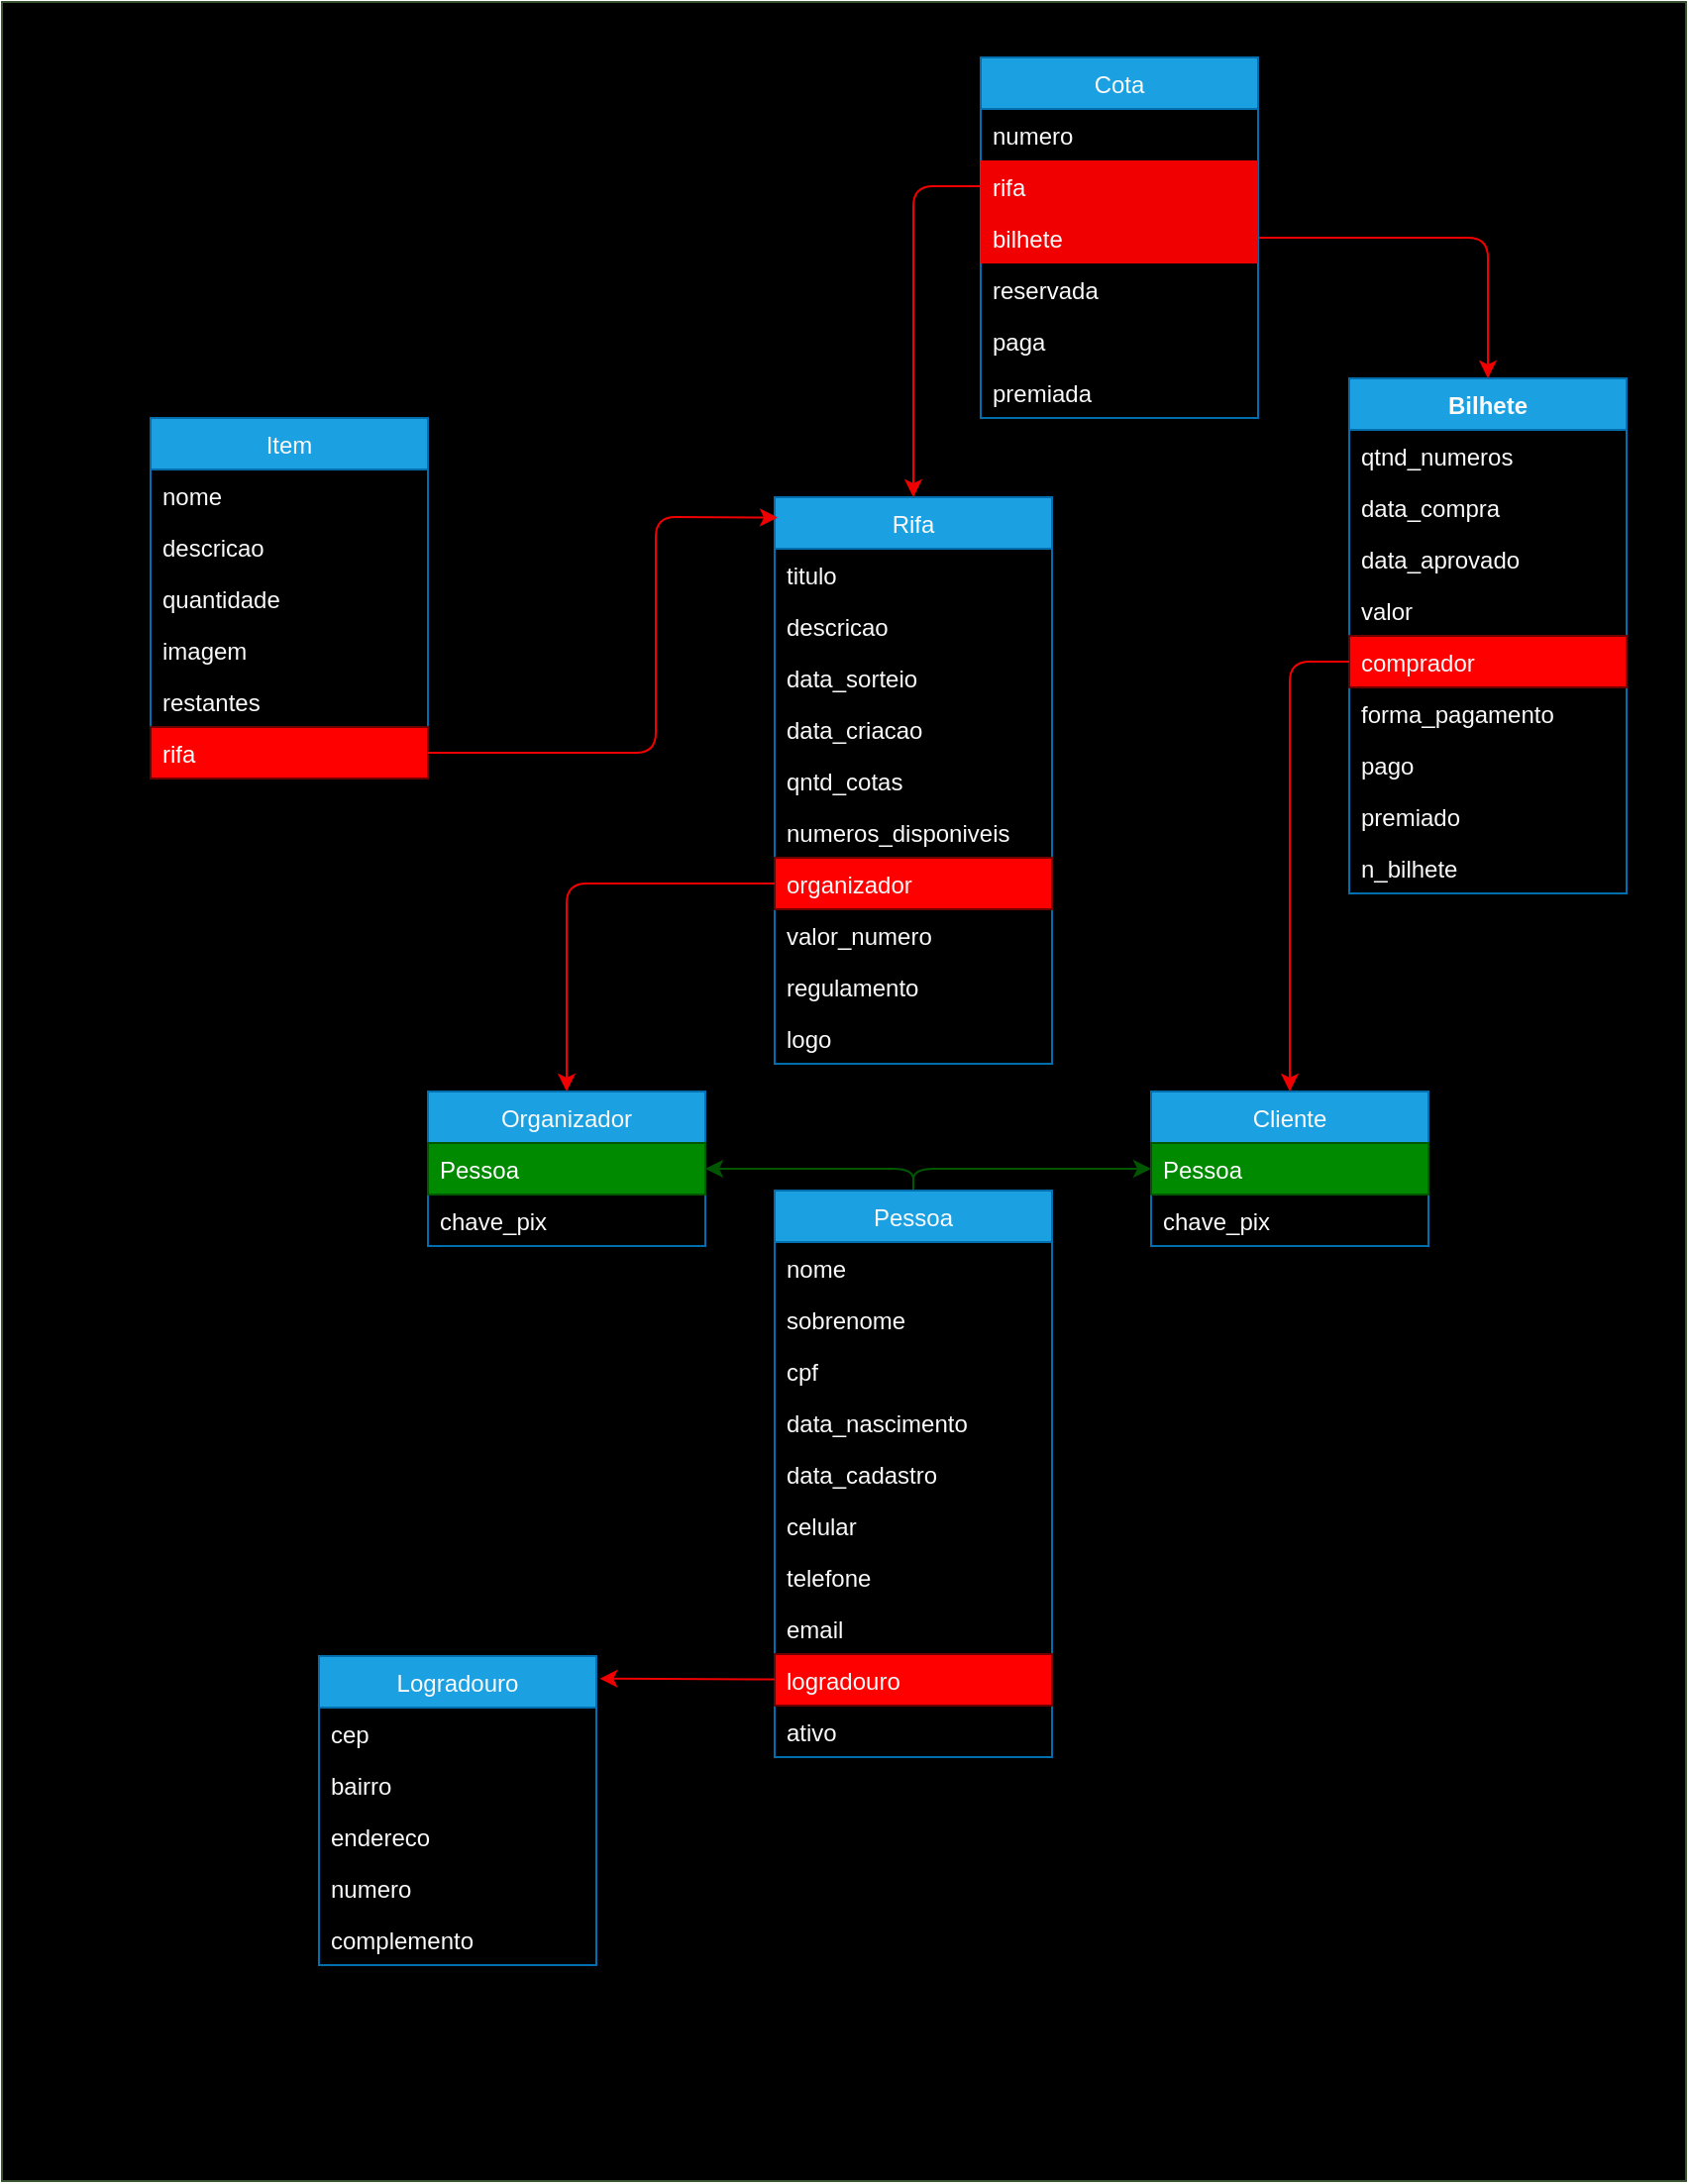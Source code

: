 <mxfile>
    <diagram id="74KUDokxRXdNBWnlfZZU" name="relacionamento_db">
        <mxGraphModel dx="882" dy="426" grid="1" gridSize="10" guides="1" tooltips="1" connect="1" arrows="1" fold="1" page="1" pageScale="1" pageWidth="850" pageHeight="1100" math="0" shadow="0">
            <root>
                <mxCell id="0"/>
                <mxCell id="1" parent="0"/>
                <mxCell id="96" value="" style="rounded=0;whiteSpace=wrap;html=1;fillColor=#000000;fontColor=#ffffff;strokeColor=#3A5431;" parent="1" vertex="1">
                    <mxGeometry width="850" height="1100" as="geometry"/>
                </mxCell>
                <mxCell id="20" value="Bilhete" style="swimlane;fontStyle=1;childLayout=stackLayout;horizontal=1;startSize=26;fillColor=#1ba1e2;horizontalStack=0;resizeParent=1;resizeParentMax=0;resizeLast=0;collapsible=1;marginBottom=0;fontColor=#FAFAFA;strokeColor=#006EAF;" parent="1" vertex="1">
                    <mxGeometry x="680" y="190" width="140" height="260" as="geometry"/>
                </mxCell>
                <mxCell id="43" value="qtnd_numeros" style="text;strokeColor=none;fillColor=none;align=left;verticalAlign=top;spacingLeft=4;spacingRight=4;overflow=hidden;rotatable=0;points=[[0,0.5],[1,0.5]];portConstraint=eastwest;fontColor=#FAFAFA;" parent="20" vertex="1">
                    <mxGeometry y="26" width="140" height="26" as="geometry"/>
                </mxCell>
                <mxCell id="23" value="data_compra" style="text;strokeColor=none;fillColor=none;align=left;verticalAlign=top;spacingLeft=4;spacingRight=4;overflow=hidden;rotatable=0;points=[[0,0.5],[1,0.5]];portConstraint=eastwest;fontColor=#FAFAFA;" parent="20" vertex="1">
                    <mxGeometry y="52" width="140" height="26" as="geometry"/>
                </mxCell>
                <mxCell id="41" value="data_aprovado" style="text;strokeColor=none;fillColor=none;align=left;verticalAlign=top;spacingLeft=4;spacingRight=4;overflow=hidden;rotatable=0;points=[[0,0.5],[1,0.5]];portConstraint=eastwest;fontColor=#FAFAFA;" parent="20" vertex="1">
                    <mxGeometry y="78" width="140" height="26" as="geometry"/>
                </mxCell>
                <mxCell id="42" value="valor" style="text;strokeColor=none;fillColor=none;align=left;verticalAlign=top;spacingLeft=4;spacingRight=4;overflow=hidden;rotatable=0;points=[[0,0.5],[1,0.5]];portConstraint=eastwest;fontColor=#FAFAFA;" parent="20" vertex="1">
                    <mxGeometry y="104" width="140" height="26" as="geometry"/>
                </mxCell>
                <mxCell id="45" value="comprador" style="text;strokeColor=#6F0000;fillColor=#FF0000;align=left;verticalAlign=top;spacingLeft=4;spacingRight=4;overflow=hidden;rotatable=0;points=[[0,0.5],[1,0.5]];portConstraint=eastwest;fontColor=#FAFAFA;" parent="20" vertex="1">
                    <mxGeometry y="130" width="140" height="26" as="geometry"/>
                </mxCell>
                <mxCell id="46" value="forma_pagamento" style="text;strokeColor=none;fillColor=none;align=left;verticalAlign=top;spacingLeft=4;spacingRight=4;overflow=hidden;rotatable=0;points=[[0,0.5],[1,0.5]];portConstraint=eastwest;fontColor=#FAFAFA;" parent="20" vertex="1">
                    <mxGeometry y="156" width="140" height="26" as="geometry"/>
                </mxCell>
                <mxCell id="44" value="pago" style="text;strokeColor=none;fillColor=none;align=left;verticalAlign=top;spacingLeft=4;spacingRight=4;overflow=hidden;rotatable=0;points=[[0,0.5],[1,0.5]];portConstraint=eastwest;fontColor=#FAFAFA;" parent="20" vertex="1">
                    <mxGeometry y="182" width="140" height="26" as="geometry"/>
                </mxCell>
                <mxCell id="47" value="premiado" style="text;strokeColor=none;fillColor=none;align=left;verticalAlign=top;spacingLeft=4;spacingRight=4;overflow=hidden;rotatable=0;points=[[0,0.5],[1,0.5]];portConstraint=eastwest;fontColor=#FAFAFA;" parent="20" vertex="1">
                    <mxGeometry y="208" width="140" height="26" as="geometry"/>
                </mxCell>
                <mxCell id="48" value="n_bilhete" style="text;strokeColor=none;fillColor=none;align=left;verticalAlign=top;spacingLeft=4;spacingRight=4;overflow=hidden;rotatable=0;points=[[0,0.5],[1,0.5]];portConstraint=eastwest;fontColor=#FAFAFA;" parent="20" vertex="1">
                    <mxGeometry y="234" width="140" height="26" as="geometry"/>
                </mxCell>
                <mxCell id="24" value="Item" style="swimlane;fontStyle=0;childLayout=stackLayout;horizontal=1;startSize=26;fillColor=#1ba1e2;horizontalStack=0;resizeParent=1;resizeParentMax=0;resizeLast=0;collapsible=1;marginBottom=0;fontColor=#FAFAFA;strokeColor=#006EAF;" parent="1" vertex="1">
                    <mxGeometry x="75" y="210" width="140" height="182" as="geometry"/>
                </mxCell>
                <mxCell id="25" value="nome" style="text;strokeColor=none;fillColor=none;align=left;verticalAlign=top;spacingLeft=4;spacingRight=4;overflow=hidden;rotatable=0;points=[[0,0.5],[1,0.5]];portConstraint=eastwest;fontColor=#FAFAFA;" parent="24" vertex="1">
                    <mxGeometry y="26" width="140" height="26" as="geometry"/>
                </mxCell>
                <mxCell id="26" value="descricao" style="text;strokeColor=none;fillColor=none;align=left;verticalAlign=top;spacingLeft=4;spacingRight=4;overflow=hidden;rotatable=0;points=[[0,0.5],[1,0.5]];portConstraint=eastwest;fontColor=#FAFAFA;" parent="24" vertex="1">
                    <mxGeometry y="52" width="140" height="26" as="geometry"/>
                </mxCell>
                <mxCell id="27" value="quantidade" style="text;strokeColor=none;fillColor=none;align=left;verticalAlign=top;spacingLeft=4;spacingRight=4;overflow=hidden;rotatable=0;points=[[0,0.5],[1,0.5]];portConstraint=eastwest;fontColor=#FAFAFA;" parent="24" vertex="1">
                    <mxGeometry y="78" width="140" height="26" as="geometry"/>
                </mxCell>
                <mxCell id="49" value="imagem" style="text;strokeColor=none;fillColor=none;align=left;verticalAlign=top;spacingLeft=4;spacingRight=4;overflow=hidden;rotatable=0;points=[[0,0.5],[1,0.5]];portConstraint=eastwest;fontColor=#FAFAFA;" parent="24" vertex="1">
                    <mxGeometry y="104" width="140" height="26" as="geometry"/>
                </mxCell>
                <mxCell id="50" value="restantes" style="text;strokeColor=none;fillColor=none;align=left;verticalAlign=top;spacingLeft=4;spacingRight=4;overflow=hidden;rotatable=0;points=[[0,0.5],[1,0.5]];portConstraint=eastwest;fontColor=#FAFAFA;" parent="24" vertex="1">
                    <mxGeometry y="130" width="140" height="26" as="geometry"/>
                </mxCell>
                <mxCell id="98" value="rifa" style="text;strokeColor=#6F0000;fillColor=#FF0000;align=left;verticalAlign=top;spacingLeft=4;spacingRight=4;overflow=hidden;rotatable=0;points=[[0,0.5],[1,0.5]];portConstraint=eastwest;fontColor=#ffffff;" parent="24" vertex="1">
                    <mxGeometry y="156" width="140" height="26" as="geometry"/>
                </mxCell>
                <mxCell id="28" value="Rifa" style="swimlane;fontStyle=0;childLayout=stackLayout;horizontal=1;startSize=26;fillColor=#1ba1e2;horizontalStack=0;resizeParent=1;resizeParentMax=0;resizeLast=0;collapsible=1;marginBottom=0;fontColor=#FAFAFA;strokeColor=#006EAF;" parent="1" vertex="1">
                    <mxGeometry x="390" y="250" width="140" height="286" as="geometry"/>
                </mxCell>
                <mxCell id="30" value="titulo" style="text;strokeColor=none;fillColor=none;align=left;verticalAlign=top;spacingLeft=4;spacingRight=4;overflow=hidden;rotatable=0;points=[[0,0.5],[1,0.5]];portConstraint=eastwest;fontColor=#FAFAFA;" parent="28" vertex="1">
                    <mxGeometry y="26" width="140" height="26" as="geometry"/>
                </mxCell>
                <mxCell id="29" value="descricao" style="text;strokeColor=none;fillColor=none;align=left;verticalAlign=top;spacingLeft=4;spacingRight=4;overflow=hidden;rotatable=0;points=[[0,0.5],[1,0.5]];portConstraint=eastwest;fontColor=#FAFAFA;" parent="28" vertex="1">
                    <mxGeometry y="52" width="140" height="26" as="geometry"/>
                </mxCell>
                <mxCell id="32" value="data_sorteio" style="text;strokeColor=none;fillColor=none;align=left;verticalAlign=top;spacingLeft=4;spacingRight=4;overflow=hidden;rotatable=0;points=[[0,0.5],[1,0.5]];portConstraint=eastwest;fontColor=#FAFAFA;" parent="28" vertex="1">
                    <mxGeometry y="78" width="140" height="26" as="geometry"/>
                </mxCell>
                <mxCell id="31" value="data_criacao" style="text;strokeColor=none;fillColor=none;align=left;verticalAlign=top;spacingLeft=4;spacingRight=4;overflow=hidden;rotatable=0;points=[[0,0.5],[1,0.5]];portConstraint=eastwest;fontColor=#FAFAFA;" parent="28" vertex="1">
                    <mxGeometry y="104" width="140" height="26" as="geometry"/>
                </mxCell>
                <mxCell id="33" value="qntd_cotas" style="text;strokeColor=none;fillColor=none;align=left;verticalAlign=top;spacingLeft=4;spacingRight=4;overflow=hidden;rotatable=0;points=[[0,0.5],[1,0.5]];portConstraint=eastwest;fontColor=#FAFAFA;" parent="28" vertex="1">
                    <mxGeometry y="130" width="140" height="26" as="geometry"/>
                </mxCell>
                <mxCell id="38" value="numeros_disponiveis" style="text;strokeColor=none;fillColor=none;align=left;verticalAlign=top;spacingLeft=4;spacingRight=4;overflow=hidden;rotatable=0;points=[[0,0.5],[1,0.5]];portConstraint=eastwest;fontColor=#FAFAFA;" parent="28" vertex="1">
                    <mxGeometry y="156" width="140" height="26" as="geometry"/>
                </mxCell>
                <mxCell id="100" style="edgeStyle=none;html=1;exitX=0;exitY=0.5;exitDx=0;exitDy=0;" parent="28" target="28" edge="1">
                    <mxGeometry relative="1" as="geometry">
                        <mxPoint y="195" as="sourcePoint"/>
                    </mxGeometry>
                </mxCell>
                <mxCell id="34" value="organizador" style="text;strokeColor=#6F0000;fillColor=#FF0000;align=left;verticalAlign=top;spacingLeft=4;spacingRight=4;overflow=hidden;rotatable=0;points=[[0,0.5],[1,0.5]];portConstraint=eastwest;fontColor=#FAFAFA;" parent="28" vertex="1">
                    <mxGeometry y="182" width="140" height="26" as="geometry"/>
                </mxCell>
                <mxCell id="36" value="valor_numero" style="text;strokeColor=none;fillColor=none;align=left;verticalAlign=top;spacingLeft=4;spacingRight=4;overflow=hidden;rotatable=0;points=[[0,0.5],[1,0.5]];portConstraint=eastwest;fontColor=#FAFAFA;" parent="28" vertex="1">
                    <mxGeometry y="208" width="140" height="26" as="geometry"/>
                </mxCell>
                <mxCell id="39" value="regulamento" style="text;strokeColor=none;fillColor=none;align=left;verticalAlign=top;spacingLeft=4;spacingRight=4;overflow=hidden;rotatable=0;points=[[0,0.5],[1,0.5]];portConstraint=eastwest;fontColor=#FAFAFA;" parent="28" vertex="1">
                    <mxGeometry y="234" width="140" height="26" as="geometry"/>
                </mxCell>
                <mxCell id="40" value="logo" style="text;strokeColor=none;fillColor=none;align=left;verticalAlign=top;spacingLeft=4;spacingRight=4;overflow=hidden;rotatable=0;points=[[0,0.5],[1,0.5]];portConstraint=eastwest;fontColor=#FAFAFA;" parent="28" vertex="1">
                    <mxGeometry y="260" width="140" height="26" as="geometry"/>
                </mxCell>
                <mxCell id="119" style="edgeStyle=none;html=1;entryX=0;entryY=0.5;entryDx=0;entryDy=0;strokeColor=#005700;exitX=0.5;exitY=0;exitDx=0;exitDy=0;fillColor=#008a00;" edge="1" parent="1" source="51" target="78">
                    <mxGeometry relative="1" as="geometry">
                        <Array as="points">
                            <mxPoint x="460" y="589"/>
                        </Array>
                    </mxGeometry>
                </mxCell>
                <mxCell id="121" style="edgeStyle=none;html=1;exitX=0.5;exitY=0;exitDx=0;exitDy=0;entryX=1;entryY=0.5;entryDx=0;entryDy=0;strokeColor=#005700;fillColor=#008a00;" edge="1" parent="1" source="51" target="81">
                    <mxGeometry relative="1" as="geometry">
                        <Array as="points">
                            <mxPoint x="460" y="589"/>
                        </Array>
                    </mxGeometry>
                </mxCell>
                <mxCell id="51" value="Pessoa" style="swimlane;fontStyle=0;childLayout=stackLayout;horizontal=1;startSize=26;fillColor=#1ba1e2;horizontalStack=0;resizeParent=1;resizeParentMax=0;resizeLast=0;collapsible=1;marginBottom=0;fontColor=#FAFAFA;strokeColor=#006EAF;" parent="1" vertex="1">
                    <mxGeometry x="390" y="600" width="140" height="286" as="geometry"/>
                </mxCell>
                <mxCell id="52" value="nome" style="text;strokeColor=none;fillColor=none;align=left;verticalAlign=top;spacingLeft=4;spacingRight=4;overflow=hidden;rotatable=0;points=[[0,0.5],[1,0.5]];portConstraint=eastwest;fontColor=#FAFAFA;" parent="51" vertex="1">
                    <mxGeometry y="26" width="140" height="26" as="geometry"/>
                </mxCell>
                <mxCell id="53" value="sobrenome" style="text;strokeColor=none;fillColor=none;align=left;verticalAlign=top;spacingLeft=4;spacingRight=4;overflow=hidden;rotatable=0;points=[[0,0.5],[1,0.5]];portConstraint=eastwest;fontColor=#FAFAFA;" parent="51" vertex="1">
                    <mxGeometry y="52" width="140" height="26" as="geometry"/>
                </mxCell>
                <mxCell id="54" value="cpf" style="text;strokeColor=none;fillColor=none;align=left;verticalAlign=top;spacingLeft=4;spacingRight=4;overflow=hidden;rotatable=0;points=[[0,0.5],[1,0.5]];portConstraint=eastwest;fontColor=#FAFAFA;" parent="51" vertex="1">
                    <mxGeometry y="78" width="140" height="26" as="geometry"/>
                </mxCell>
                <mxCell id="55" value="data_nascimento" style="text;strokeColor=none;fillColor=none;align=left;verticalAlign=top;spacingLeft=4;spacingRight=4;overflow=hidden;rotatable=0;points=[[0,0.5],[1,0.5]];portConstraint=eastwest;fontColor=#FAFAFA;" parent="51" vertex="1">
                    <mxGeometry y="104" width="140" height="26" as="geometry"/>
                </mxCell>
                <mxCell id="56" value="data_cadastro" style="text;strokeColor=none;fillColor=none;align=left;verticalAlign=top;spacingLeft=4;spacingRight=4;overflow=hidden;rotatable=0;points=[[0,0.5],[1,0.5]];portConstraint=eastwest;fontColor=#FAFAFA;" parent="51" vertex="1">
                    <mxGeometry y="130" width="140" height="26" as="geometry"/>
                </mxCell>
                <mxCell id="57" value="celular" style="text;strokeColor=none;fillColor=none;align=left;verticalAlign=top;spacingLeft=4;spacingRight=4;overflow=hidden;rotatable=0;points=[[0,0.5],[1,0.5]];portConstraint=eastwest;fontColor=#FAFAFA;" parent="51" vertex="1">
                    <mxGeometry y="156" width="140" height="26" as="geometry"/>
                </mxCell>
                <mxCell id="58" value="telefone" style="text;strokeColor=none;fillColor=none;align=left;verticalAlign=top;spacingLeft=4;spacingRight=4;overflow=hidden;rotatable=0;points=[[0,0.5],[1,0.5]];portConstraint=eastwest;fontColor=#FAFAFA;" parent="51" vertex="1">
                    <mxGeometry y="182" width="140" height="26" as="geometry"/>
                </mxCell>
                <mxCell id="59" value="email" style="text;strokeColor=none;fillColor=none;align=left;verticalAlign=top;spacingLeft=4;spacingRight=4;overflow=hidden;rotatable=0;points=[[0,0.5],[1,0.5]];portConstraint=eastwest;fontColor=#FAFAFA;" parent="51" vertex="1">
                    <mxGeometry y="208" width="140" height="26" as="geometry"/>
                </mxCell>
                <mxCell id="60" value="logradouro" style="text;strokeColor=#6F0000;fillColor=#FF0000;align=left;verticalAlign=top;spacingLeft=4;spacingRight=4;overflow=hidden;rotatable=0;points=[[0,0.5],[1,0.5]];portConstraint=eastwest;fontColor=#FAFAFA;" parent="51" vertex="1">
                    <mxGeometry y="234" width="140" height="26" as="geometry"/>
                </mxCell>
                <mxCell id="61" value="ativo" style="text;strokeColor=none;fillColor=none;align=left;verticalAlign=top;spacingLeft=4;spacingRight=4;overflow=hidden;rotatable=0;points=[[0,0.5],[1,0.5]];portConstraint=eastwest;fontColor=#FAFAFA;" parent="51" vertex="1">
                    <mxGeometry y="260" width="140" height="26" as="geometry"/>
                </mxCell>
                <mxCell id="69" value="Logradouro" style="swimlane;fontStyle=0;childLayout=stackLayout;horizontal=1;startSize=26;fillColor=#1ba1e2;horizontalStack=0;resizeParent=1;resizeParentMax=0;resizeLast=0;collapsible=1;marginBottom=0;strokeColor=#006EAF;fontColor=#FAFAFA;" parent="1" vertex="1">
                    <mxGeometry x="160" y="835" width="140" height="156" as="geometry"/>
                </mxCell>
                <mxCell id="72" value="cep" style="text;strokeColor=none;fillColor=none;align=left;verticalAlign=top;spacingLeft=4;spacingRight=4;overflow=hidden;rotatable=0;points=[[0,0.5],[1,0.5]];portConstraint=eastwest;fontColor=#FAFAFA;" parent="69" vertex="1">
                    <mxGeometry y="26" width="140" height="26" as="geometry"/>
                </mxCell>
                <mxCell id="70" value="bairro" style="text;strokeColor=none;fillColor=none;align=left;verticalAlign=top;spacingLeft=4;spacingRight=4;overflow=hidden;rotatable=0;points=[[0,0.5],[1,0.5]];portConstraint=eastwest;fontColor=#FAFAFA;" parent="69" vertex="1">
                    <mxGeometry y="52" width="140" height="26" as="geometry"/>
                </mxCell>
                <mxCell id="71" value="endereco" style="text;strokeColor=none;fillColor=none;align=left;verticalAlign=top;spacingLeft=4;spacingRight=4;overflow=hidden;rotatable=0;points=[[0,0.5],[1,0.5]];portConstraint=eastwest;fontColor=#FAFAFA;" parent="69" vertex="1">
                    <mxGeometry y="78" width="140" height="26" as="geometry"/>
                </mxCell>
                <mxCell id="73" value="numero" style="text;strokeColor=none;fillColor=none;align=left;verticalAlign=top;spacingLeft=4;spacingRight=4;overflow=hidden;rotatable=0;points=[[0,0.5],[1,0.5]];portConstraint=eastwest;fontColor=#FAFAFA;" parent="69" vertex="1">
                    <mxGeometry y="104" width="140" height="26" as="geometry"/>
                </mxCell>
                <mxCell id="74" value="complemento" style="text;strokeColor=none;fillColor=none;align=left;verticalAlign=top;spacingLeft=4;spacingRight=4;overflow=hidden;rotatable=0;points=[[0,0.5],[1,0.5]];portConstraint=eastwest;fontColor=#FAFAFA;" parent="69" vertex="1">
                    <mxGeometry y="130" width="140" height="26" as="geometry"/>
                </mxCell>
                <mxCell id="77" value="Cliente" style="swimlane;fontStyle=0;childLayout=stackLayout;horizontal=1;startSize=26;fillColor=#1ba1e2;horizontalStack=0;resizeParent=1;resizeParentMax=0;resizeLast=0;collapsible=1;marginBottom=0;fontColor=#FAFAFA;strokeColor=#006EAF;" parent="1" vertex="1">
                    <mxGeometry x="580" y="550" width="140" height="78" as="geometry"/>
                </mxCell>
                <mxCell id="78" value="Pessoa" style="text;strokeColor=#005700;fillColor=#008a00;align=left;verticalAlign=top;spacingLeft=4;spacingRight=4;overflow=hidden;rotatable=0;points=[[0,0.5],[1,0.5]];portConstraint=eastwest;fontColor=#ffffff;" parent="77" vertex="1">
                    <mxGeometry y="26" width="140" height="26" as="geometry"/>
                </mxCell>
                <mxCell id="79" value="chave_pix" style="text;strokeColor=none;fillColor=none;align=left;verticalAlign=top;spacingLeft=4;spacingRight=4;overflow=hidden;rotatable=0;points=[[0,0.5],[1,0.5]];portConstraint=eastwest;fontColor=#FAFAFA;" parent="77" vertex="1">
                    <mxGeometry y="52" width="140" height="26" as="geometry"/>
                </mxCell>
                <mxCell id="80" value="Organizador" style="swimlane;fontStyle=0;childLayout=stackLayout;horizontal=1;startSize=26;fillColor=#1ba1e2;horizontalStack=0;resizeParent=1;resizeParentMax=0;resizeLast=0;collapsible=1;marginBottom=0;fontColor=#FAFAFA;strokeColor=#006EAF;" parent="1" vertex="1">
                    <mxGeometry x="215" y="550" width="140" height="78" as="geometry"/>
                </mxCell>
                <mxCell id="81" value="Pessoa" style="text;strokeColor=#005700;fillColor=#008a00;align=left;verticalAlign=top;spacingLeft=4;spacingRight=4;overflow=hidden;rotatable=0;points=[[0,0.5],[1,0.5]];portConstraint=eastwest;fontColor=#ffffff;" parent="80" vertex="1">
                    <mxGeometry y="26" width="140" height="26" as="geometry"/>
                </mxCell>
                <mxCell id="82" value="chave_pix" style="text;strokeColor=none;fillColor=none;align=left;verticalAlign=top;spacingLeft=4;spacingRight=4;overflow=hidden;rotatable=0;points=[[0,0.5],[1,0.5]];portConstraint=eastwest;fontColor=#FAFAFA;" parent="80" vertex="1">
                    <mxGeometry y="52" width="140" height="26" as="geometry"/>
                </mxCell>
                <mxCell id="101" style="edgeStyle=none;html=1;entryX=0.011;entryY=0.036;entryDx=0;entryDy=0;entryPerimeter=0;strokeColor=#F00000;" parent="1" source="98" target="28" edge="1">
                    <mxGeometry relative="1" as="geometry">
                        <Array as="points">
                            <mxPoint x="330" y="379"/>
                            <mxPoint x="330" y="260"/>
                        </Array>
                    </mxGeometry>
                </mxCell>
                <mxCell id="126" style="edgeStyle=none;html=1;exitX=1;exitY=0.5;exitDx=0;exitDy=0;entryX=0.5;entryY=0;entryDx=0;entryDy=0;strokeColor=#F00000;" edge="1" parent="1" source="102" target="20">
                    <mxGeometry relative="1" as="geometry">
                        <Array as="points">
                            <mxPoint x="750" y="119"/>
                        </Array>
                    </mxGeometry>
                </mxCell>
                <mxCell id="102" value="Cota" style="swimlane;fontStyle=0;childLayout=stackLayout;horizontal=1;startSize=26;fillColor=#1ba1e2;horizontalStack=0;resizeParent=1;resizeParentMax=0;resizeLast=0;collapsible=1;marginBottom=0;fontColor=#FAFAFA;strokeColor=#006EAF;" vertex="1" parent="1">
                    <mxGeometry x="494" y="28" width="140" height="182" as="geometry"/>
                </mxCell>
                <mxCell id="103" value="numero" style="text;strokeColor=none;fillColor=none;align=left;verticalAlign=top;spacingLeft=4;spacingRight=4;overflow=hidden;rotatable=0;points=[[0,0.5],[1,0.5]];portConstraint=eastwest;fontColor=#FAFAFA;" vertex="1" parent="102">
                    <mxGeometry y="26" width="140" height="26" as="geometry"/>
                </mxCell>
                <mxCell id="104" value="rifa" style="text;strokeColor=none;fillColor=#F00000;align=left;verticalAlign=top;spacingLeft=4;spacingRight=4;overflow=hidden;rotatable=0;points=[[0,0.5],[1,0.5]];portConstraint=eastwest;fontColor=#FAFAFA;" vertex="1" parent="102">
                    <mxGeometry y="52" width="140" height="26" as="geometry"/>
                </mxCell>
                <mxCell id="110" value="bilhete" style="text;strokeColor=none;fillColor=#F00000;align=left;verticalAlign=top;spacingLeft=4;spacingRight=4;overflow=hidden;rotatable=0;points=[[0,0.5],[1,0.5]];portConstraint=eastwest;fontColor=#FAFAFA;" vertex="1" parent="102">
                    <mxGeometry y="78" width="140" height="26" as="geometry"/>
                </mxCell>
                <mxCell id="123" value="reservada" style="text;strokeColor=none;fillColor=none;align=left;verticalAlign=top;spacingLeft=4;spacingRight=4;overflow=hidden;rotatable=0;points=[[0,0.5],[1,0.5]];portConstraint=eastwest;fontColor=#FAFAFA;" vertex="1" parent="102">
                    <mxGeometry y="104" width="140" height="26" as="geometry"/>
                </mxCell>
                <mxCell id="105" value="paga" style="text;strokeColor=none;fillColor=none;align=left;verticalAlign=top;spacingLeft=4;spacingRight=4;overflow=hidden;rotatable=0;points=[[0,0.5],[1,0.5]];portConstraint=eastwest;fontColor=#FAFAFA;" vertex="1" parent="102">
                    <mxGeometry y="130" width="140" height="26" as="geometry"/>
                </mxCell>
                <mxCell id="109" value="premiada" style="text;strokeColor=none;fillColor=none;align=left;verticalAlign=top;spacingLeft=4;spacingRight=4;overflow=hidden;rotatable=0;points=[[0,0.5],[1,0.5]];portConstraint=eastwest;fontColor=#FAFAFA;" vertex="1" parent="102">
                    <mxGeometry y="156" width="140" height="26" as="geometry"/>
                </mxCell>
                <mxCell id="112" style="edgeStyle=none;html=1;exitX=0;exitY=0.5;exitDx=0;exitDy=0;entryX=0.5;entryY=0;entryDx=0;entryDy=0;strokeColor=#F00000;" edge="1" parent="1" source="34" target="80">
                    <mxGeometry relative="1" as="geometry">
                        <Array as="points">
                            <mxPoint x="285" y="445"/>
                        </Array>
                    </mxGeometry>
                </mxCell>
                <mxCell id="113" style="edgeStyle=none;html=1;exitX=0;exitY=0.5;exitDx=0;exitDy=0;strokeColor=#F00000;" edge="1" parent="1" source="45" target="77">
                    <mxGeometry relative="1" as="geometry">
                        <Array as="points">
                            <mxPoint x="650" y="333"/>
                        </Array>
                    </mxGeometry>
                </mxCell>
                <mxCell id="122" style="edgeStyle=none;html=1;entryX=1.012;entryY=0.073;entryDx=0;entryDy=0;entryPerimeter=0;strokeColor=#F00000;" edge="1" parent="1" source="60" target="69">
                    <mxGeometry relative="1" as="geometry"/>
                </mxCell>
                <mxCell id="124" style="edgeStyle=none;html=1;exitX=0;exitY=0.5;exitDx=0;exitDy=0;entryX=0.5;entryY=0;entryDx=0;entryDy=0;strokeColor=#F00000;" edge="1" parent="1" source="104" target="28">
                    <mxGeometry relative="1" as="geometry">
                        <Array as="points">
                            <mxPoint x="460" y="93"/>
                        </Array>
                    </mxGeometry>
                </mxCell>
            </root>
        </mxGraphModel>
    </diagram>
    <diagram id="L1arvHy8pMVtURnHSGCc" name="caso_de_uso">
        <mxGraphModel dx="1405" dy="851" grid="1" gridSize="10" guides="1" tooltips="1" connect="1" arrows="1" fold="1" page="1" pageScale="1" pageWidth="850" pageHeight="1100" math="0" shadow="0">
            <root>
                <mxCell id="imxi-GPrvN9rLPtUSFKg-0"/>
                <mxCell id="imxi-GPrvN9rLPtUSFKg-1" parent="imxi-GPrvN9rLPtUSFKg-0"/>
            </root>
        </mxGraphModel>
    </diagram>
</mxfile>